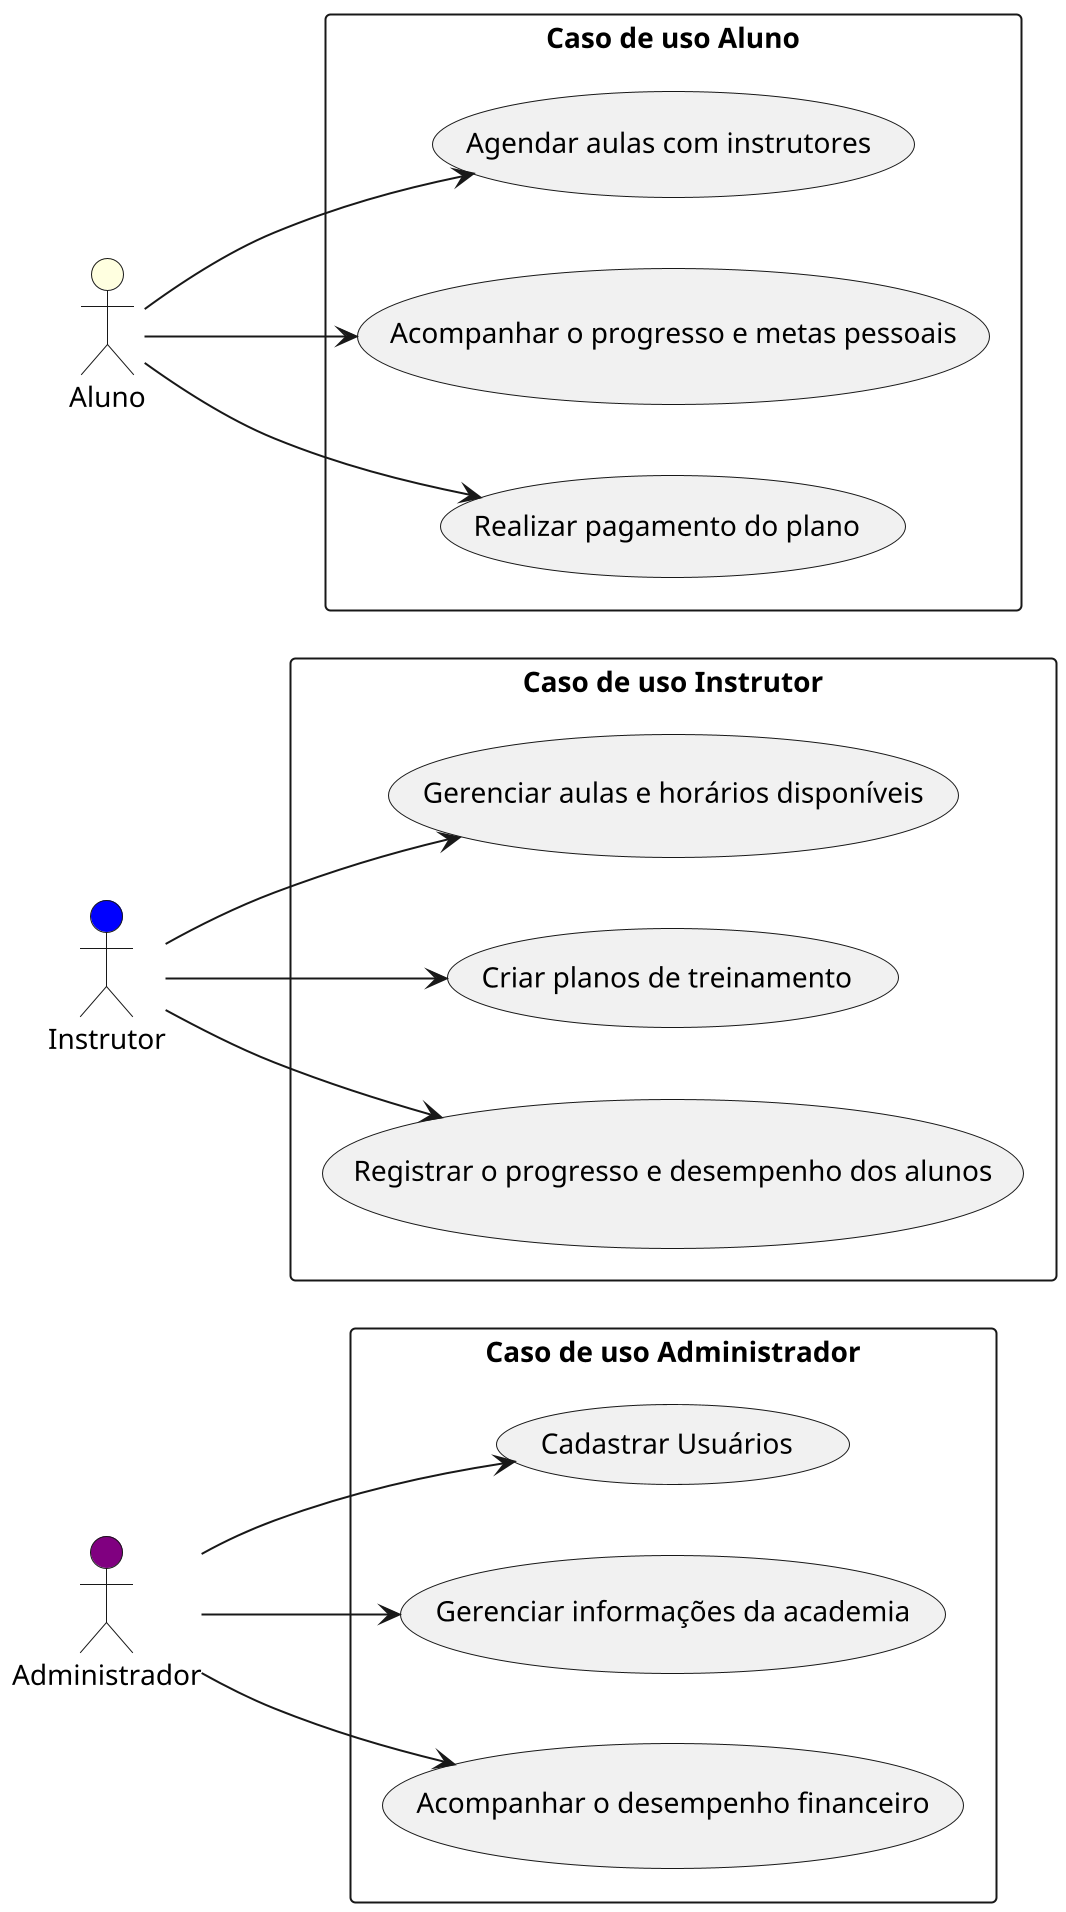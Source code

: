 @startuml

scale 2
left to right direction

actor Administrador #purple
actor Instrutor #blue
actor Aluno #lightyellow

/'
# Cadastrar Usuário: Administrador responsável por adicionar, remover e editar os usuários do sistema
# Gerenciar informações da academia: como horários, preços e planos de associação
# Acompanhar desempenho financeiro: relatórios de pagamentos, fornecedores de equipamento e etc.
'/

rectangle "Caso de uso Administrador" {
  Administrador --> (Cadastrar Usuários)
  Administrador --> (Gerenciar informações da academia)
  Administrador --> (Acompanhar o desempenho financeiro)
}

/'
# Gerenciar aulas: definir horários de disponibilidade, confirmação, cancelamento e alteração das aulas
# Criar planos de treinamento: De acordo com perfil e metas do aluno elaborar os planos de ação das aulas
# Registrar o progessos do alunos: adicionar informações de evolução do aluno, através dos exames períodicos
'/

rectangle "Caso de uso Instrutor" {
  Instrutor --> (Gerenciar aulas e horários disponíveis)
  Instrutor --> (Criar planos de treinamento)
  Instrutor --> (Registrar o progresso e desempenho dos alunos)
}

/'
# Agendar aulas com instrutores: através do sistema escolher os horários e instrutores para o treinamento
# Acompanhar o progresso e metas pessoais: de acordo com as informações do instrutor visualizar as melhorias nos relatórios
# Realizar pagamento do plano: de acordo com o plano escolhido escolhe forma de pagamento e realiza-lo
'/

rectangle "Caso de uso Aluno" {
  Aluno --> (Agendar aulas com instrutores)
  Aluno --> (Acompanhar o progresso e metas pessoais)
  Aluno --> (Realizar pagamento do plano)
}

@enduml

